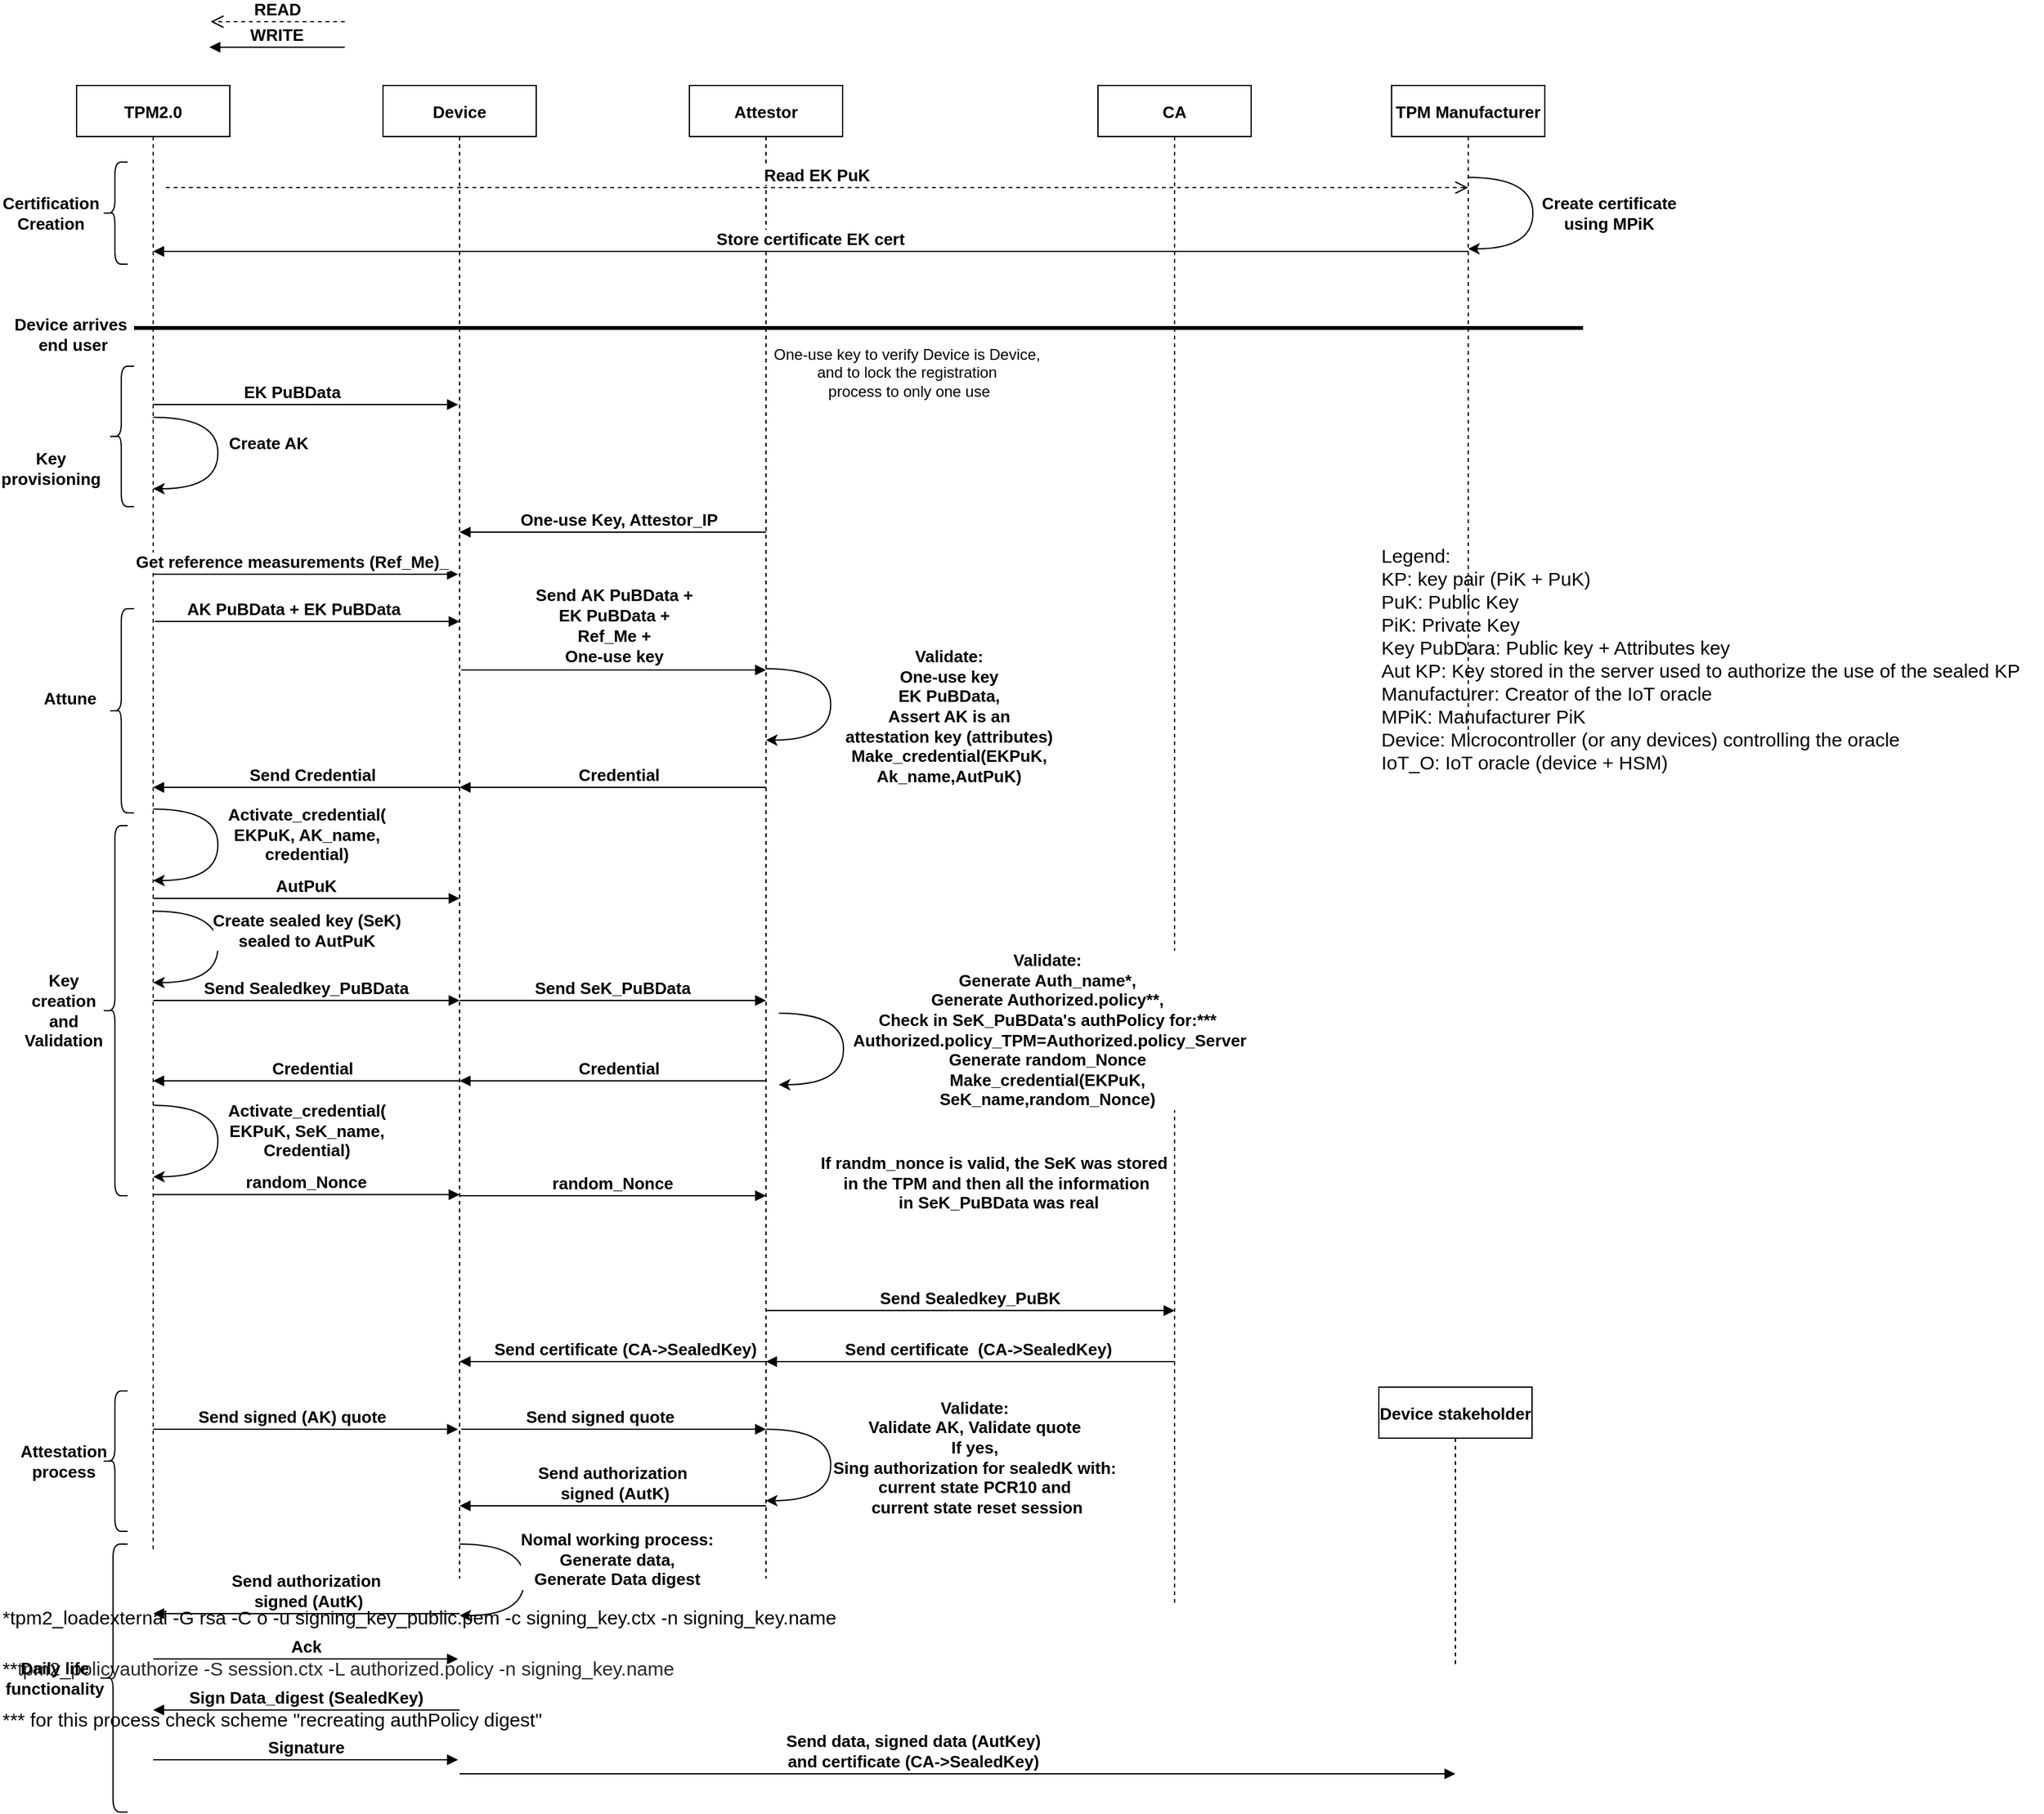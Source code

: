 <mxfile version="15.1.0" type="github">
  <diagram id="kgpKYQtTHZ0yAKxKKP6v" name="Page-1">
    <mxGraphModel dx="1185" dy="735" grid="1" gridSize="10" guides="1" tooltips="1" connect="1" arrows="1" fold="1" page="1" pageScale="1" pageWidth="850" pageHeight="1100" math="0" shadow="0">
      <root>
        <mxCell id="0" />
        <mxCell id="1" parent="0" />
        <mxCell id="3nuBFxr9cyL0pnOWT2aG-1" value="TPM2.0" style="shape=umlLifeline;perimeter=lifelinePerimeter;container=1;collapsible=0;recursiveResize=0;rounded=0;shadow=0;strokeWidth=1;fontStyle=1;fontSize=13;" parent="1" vertex="1">
          <mxGeometry x="80" y="80" width="120" height="1150" as="geometry" />
        </mxCell>
        <mxCell id="3nuBFxr9cyL0pnOWT2aG-5" value="Device" style="shape=umlLifeline;perimeter=lifelinePerimeter;container=1;collapsible=0;recursiveResize=0;rounded=0;shadow=0;strokeWidth=1;fontStyle=1;fontSize=13;" parent="1" vertex="1">
          <mxGeometry x="320" y="80" width="120" height="1170" as="geometry" />
        </mxCell>
        <mxCell id="PK25MbMjysthuU5o7wJD-3" value="Attestor" style="shape=umlLifeline;perimeter=lifelinePerimeter;container=1;collapsible=0;recursiveResize=0;rounded=0;shadow=0;strokeWidth=1;fontStyle=1;fontSize=13;" parent="1" vertex="1">
          <mxGeometry x="560" y="80" width="120" height="1170" as="geometry" />
        </mxCell>
        <mxCell id="PK25MbMjysthuU5o7wJD-5" value="TPM Manufacturer" style="shape=umlLifeline;perimeter=lifelinePerimeter;container=1;collapsible=0;recursiveResize=0;rounded=0;shadow=0;strokeWidth=1;fontStyle=1;fontSize=13;" parent="1" vertex="1">
          <mxGeometry x="1110" y="80" width="120" height="510" as="geometry" />
        </mxCell>
        <mxCell id="PK25MbMjysthuU5o7wJD-15" value="READ" style="verticalAlign=bottom;endArrow=open;dashed=1;endSize=8;shadow=0;strokeWidth=1;fontStyle=1;fontSize=13;" parent="1" edge="1">
          <mxGeometry relative="1" as="geometry">
            <mxPoint x="184.997" y="30.0" as="targetPoint" />
            <mxPoint x="290" y="30" as="sourcePoint" />
          </mxGeometry>
        </mxCell>
        <mxCell id="PK25MbMjysthuU5o7wJD-16" value="WRITE" style="verticalAlign=bottom;endArrow=block;shadow=0;strokeWidth=1;fontStyle=1;fontSize=13;" parent="1" edge="1">
          <mxGeometry relative="1" as="geometry">
            <mxPoint x="290" y="50" as="sourcePoint" />
            <mxPoint x="184" y="50" as="targetPoint" />
          </mxGeometry>
        </mxCell>
        <mxCell id="PK25MbMjysthuU5o7wJD-21" value="" style="group;fontStyle=1;fontSize=13;" parent="1" vertex="1" connectable="0">
          <mxGeometry x="50" y="140" width="70" height="80" as="geometry" />
        </mxCell>
        <mxCell id="PK25MbMjysthuU5o7wJD-12" value="" style="shape=curlyBracket;whiteSpace=wrap;html=1;rounded=1;size=0.5;fontStyle=1;fontSize=13;" parent="PK25MbMjysthuU5o7wJD-21" vertex="1">
          <mxGeometry x="50" width="20" height="80" as="geometry" />
        </mxCell>
        <mxCell id="PK25MbMjysthuU5o7wJD-14" value="Certification&lt;br&gt;Creation" style="text;html=1;strokeColor=none;fillColor=none;align=center;verticalAlign=middle;whiteSpace=wrap;rounded=0;fontStyle=1;fontSize=13;" parent="PK25MbMjysthuU5o7wJD-21" vertex="1">
          <mxGeometry x="-10" y="30" width="40" height="20" as="geometry" />
        </mxCell>
        <mxCell id="PK25MbMjysthuU5o7wJD-22" value="" style="group;fontStyle=1;fontSize=13;" parent="1" vertex="1" connectable="0">
          <mxGeometry x="55" y="360" width="70" height="290" as="geometry" />
        </mxCell>
        <mxCell id="PK25MbMjysthuU5o7wJD-23" value="" style="shape=curlyBracket;whiteSpace=wrap;html=1;rounded=1;size=0.5;fontStyle=1;fontSize=13;" parent="PK25MbMjysthuU5o7wJD-22" vertex="1">
          <mxGeometry x="50" y="130" width="20" height="160" as="geometry" />
        </mxCell>
        <mxCell id="PK25MbMjysthuU5o7wJD-24" value="Attune" style="text;html=1;strokeColor=none;fillColor=none;align=center;verticalAlign=middle;whiteSpace=wrap;rounded=0;fontStyle=1;fontSize=13;" parent="PK25MbMjysthuU5o7wJD-22" vertex="1">
          <mxGeometry y="190" width="40" height="20" as="geometry" />
        </mxCell>
        <mxCell id="x-Ay-M83Ov1TleOutt_n-1" value="Read EK PuK" style="verticalAlign=bottom;endArrow=open;dashed=1;endSize=8;shadow=0;strokeWidth=1;fontStyle=1;fontSize=13;" parent="1" edge="1">
          <mxGeometry relative="1" as="geometry">
            <mxPoint x="1170" y="160" as="targetPoint" />
            <mxPoint x="150" y="160" as="sourcePoint" />
          </mxGeometry>
        </mxCell>
        <mxCell id="x-Ay-M83Ov1TleOutt_n-2" value="Store certificate EK cert" style="verticalAlign=bottom;endArrow=block;shadow=0;strokeWidth=1;fontStyle=1;fontSize=13;" parent="1" edge="1">
          <mxGeometry relative="1" as="geometry">
            <mxPoint x="1170" y="210" as="sourcePoint" />
            <mxPoint x="140" y="210" as="targetPoint" />
          </mxGeometry>
        </mxCell>
        <mxCell id="x-Ay-M83Ov1TleOutt_n-3" value="" style="curved=1;endArrow=classic;html=1;" parent="1" edge="1">
          <mxGeometry width="50" height="50" relative="1" as="geometry">
            <mxPoint x="1170.004" y="152" as="sourcePoint" />
            <mxPoint x="1170.004" y="208.0" as="targetPoint" />
            <Array as="points">
              <mxPoint x="1220.68" y="152" />
              <mxPoint x="1220.68" y="208" />
            </Array>
          </mxGeometry>
        </mxCell>
        <mxCell id="x-Ay-M83Ov1TleOutt_n-4" value="&lt;span style=&quot;font-size: 13px&quot;&gt;&lt;b&gt;Create certificate&lt;br&gt;using MPiK&lt;/b&gt;&lt;/span&gt;" style="edgeLabel;html=1;align=center;verticalAlign=middle;resizable=0;points=[];" parent="x-Ay-M83Ov1TleOutt_n-3" vertex="1" connectable="0">
          <mxGeometry x="-0.359" y="-8" relative="1" as="geometry">
            <mxPoint x="67" y="28" as="offset" />
          </mxGeometry>
        </mxCell>
        <mxCell id="x-Ay-M83Ov1TleOutt_n-5" value="&lt;font style=&quot;font-size: 15px&quot;&gt;&lt;span&gt;Legend:&lt;/span&gt;&lt;br&gt;KP: key pair (PiK + PuK)&lt;br&gt;&lt;span style=&quot;font-size: 15px&quot;&gt;PuK: Public Key&lt;/span&gt;&lt;br&gt;&lt;span style=&quot;font-size: 15px&quot;&gt;PiK: Private Key&lt;br&gt;&lt;/span&gt;Key PubDara: Public key + Attributes key&lt;br&gt;Aut KP: Key stored in the server used to authorize the use of the sealed KP&lt;br&gt;&lt;span style=&quot;font-size: 15px&quot;&gt;Manufacturer: Creator of the IoT oracle&lt;/span&gt;&lt;br&gt;&lt;span style=&quot;font-size: 15px&quot;&gt;MPiK: Manufacturer PiK&lt;/span&gt;&lt;br&gt;&lt;span style=&quot;font-size: 15px&quot;&gt;Device: Microcontroller (or any devices) controlling the oracle&lt;/span&gt;&lt;br&gt;&lt;div&gt;&lt;span&gt;&lt;font style=&quot;font-size: 15px&quot;&gt;IoT_O: IoT oracle (device + HSM)&lt;/font&gt;&lt;/span&gt;&lt;/div&gt;&lt;br&gt;&lt;/font&gt;" style="text;html=1;align=left;verticalAlign=middle;resizable=0;points=[];autosize=1;strokeColor=none;" parent="1" vertex="1">
          <mxGeometry x="1100" y="453" width="520" height="170" as="geometry" />
        </mxCell>
        <mxCell id="x-Ay-M83Ov1TleOutt_n-9" value="&lt;b&gt;&lt;font style=&quot;font-size: 13px&quot;&gt;Device arrives&lt;br&gt;&amp;nbsp;end user&lt;/font&gt;&lt;/b&gt;" style="text;html=1;align=center;verticalAlign=middle;resizable=0;points=[];autosize=1;strokeColor=none;" parent="1" vertex="1">
          <mxGeometry x="25" y="260" width="100" height="30" as="geometry" />
        </mxCell>
        <mxCell id="x-Ay-M83Ov1TleOutt_n-12" value="Send AK PuBData +&#xa;EK PuBData +&#xa;Ref_Me +&#xa;One-use key&#xa;" style="verticalAlign=bottom;endArrow=block;shadow=0;strokeWidth=1;fontStyle=1;fontSize=13;" parent="1" edge="1">
          <mxGeometry x="0.005" y="-15" relative="1" as="geometry">
            <mxPoint x="381.25" y="538" as="sourcePoint" />
            <mxPoint x="620" y="538" as="targetPoint" />
            <mxPoint as="offset" />
          </mxGeometry>
        </mxCell>
        <mxCell id="x-Ay-M83Ov1TleOutt_n-17" value="" style="curved=1;endArrow=classic;html=1;" parent="1" edge="1">
          <mxGeometry width="50" height="50" relative="1" as="geometry">
            <mxPoint x="140.004" y="340" as="sourcePoint" />
            <mxPoint x="140.004" y="396.0" as="targetPoint" />
            <Array as="points">
              <mxPoint x="190.68" y="340" />
              <mxPoint x="190.68" y="396" />
            </Array>
          </mxGeometry>
        </mxCell>
        <mxCell id="x-Ay-M83Ov1TleOutt_n-18" value="&lt;span style=&quot;font-size: 13px&quot;&gt;&lt;b&gt;Create AK&lt;br&gt;&lt;/b&gt;&lt;/span&gt;" style="edgeLabel;html=1;align=center;verticalAlign=middle;resizable=0;points=[];" parent="x-Ay-M83Ov1TleOutt_n-17" vertex="1" connectable="0">
          <mxGeometry x="-0.359" y="-8" relative="1" as="geometry">
            <mxPoint x="47" y="20" as="offset" />
          </mxGeometry>
        </mxCell>
        <mxCell id="x-Ay-M83Ov1TleOutt_n-26" value="&lt;font style=&quot;font-size: 15px&quot;&gt;*tpm2_loadexternal -G rsa -C o -u signing_key_public.pem -c signing_key.ctx -n signing_key.name&lt;/font&gt;" style="text;html=1;align=left;verticalAlign=middle;resizable=0;points=[];autosize=1;strokeColor=none;" parent="1" vertex="1">
          <mxGeometry x="20" y="1270" width="670" height="20" as="geometry" />
        </mxCell>
        <mxCell id="x-Ay-M83Ov1TleOutt_n-44" value="AutPuK" style="verticalAlign=bottom;endArrow=block;shadow=0;strokeWidth=1;fontStyle=1;fontSize=13;" parent="1" edge="1">
          <mxGeometry relative="1" as="geometry">
            <mxPoint x="140" y="717" as="sourcePoint" />
            <mxPoint x="380" y="717" as="targetPoint" />
            <mxPoint as="offset" />
          </mxGeometry>
        </mxCell>
        <mxCell id="x-Ay-M83Ov1TleOutt_n-48" value="CA" style="shape=umlLifeline;perimeter=lifelinePerimeter;container=1;collapsible=0;recursiveResize=0;rounded=0;shadow=0;strokeWidth=1;fontStyle=1;fontSize=13;" parent="1" vertex="1">
          <mxGeometry x="880" y="80" width="120" height="1190" as="geometry" />
        </mxCell>
        <mxCell id="x-Ay-M83Ov1TleOutt_n-49" value="" style="endArrow=none;html=1;strokeWidth=3;" parent="1" edge="1">
          <mxGeometry width="50" height="50" relative="1" as="geometry">
            <mxPoint x="125" y="270" as="sourcePoint" />
            <mxPoint x="1260" y="270" as="targetPoint" />
          </mxGeometry>
        </mxCell>
        <mxCell id="x-Ay-M83Ov1TleOutt_n-52" value="AK PuBData + EK PuBData" style="verticalAlign=bottom;endArrow=block;shadow=0;strokeWidth=1;fontStyle=1;fontSize=13;" parent="1" edge="1">
          <mxGeometry x="-0.089" relative="1" as="geometry">
            <mxPoint x="141.25" y="500" as="sourcePoint" />
            <mxPoint x="380" y="500" as="targetPoint" />
            <mxPoint as="offset" />
          </mxGeometry>
        </mxCell>
        <mxCell id="x-Ay-M83Ov1TleOutt_n-53" value="EK PuBData" style="verticalAlign=bottom;endArrow=block;shadow=0;strokeWidth=1;fontStyle=1;fontSize=13;endFill=1;" parent="1" edge="1">
          <mxGeometry x="-0.089" relative="1" as="geometry">
            <mxPoint x="140" y="330" as="sourcePoint" />
            <mxPoint x="378.75" y="330" as="targetPoint" />
            <mxPoint as="offset" />
          </mxGeometry>
        </mxCell>
        <mxCell id="x-Ay-M83Ov1TleOutt_n-54" value="" style="curved=1;endArrow=classic;html=1;" parent="1" edge="1">
          <mxGeometry width="50" height="50" relative="1" as="geometry">
            <mxPoint x="620.004" y="537" as="sourcePoint" />
            <mxPoint x="620.004" y="593.0" as="targetPoint" />
            <Array as="points">
              <mxPoint x="670.68" y="537" />
              <mxPoint x="670.68" y="593" />
            </Array>
          </mxGeometry>
        </mxCell>
        <mxCell id="x-Ay-M83Ov1TleOutt_n-55" value="&lt;span style=&quot;font-size: 13px&quot;&gt;&lt;b&gt;Validate:&lt;br&gt;One-use key&lt;br&gt;&lt;/b&gt;&lt;/span&gt;&lt;span style=&quot;font-size: 13px ; font-weight: 700&quot;&gt;EK PuBData&lt;/span&gt;&lt;span style=&quot;font-size: 13px&quot;&gt;&lt;b&gt;,&lt;br&gt;Assert AK is an &lt;br&gt;attestation key (attributes)&lt;br&gt;&lt;/b&gt;&lt;/span&gt;&lt;span style=&quot;font-size: 13px&quot;&gt;&lt;b&gt;Make_credential(EKPuK,&lt;br&gt;Ak_name,AutPuK)&lt;br&gt;&lt;br&gt;&lt;/b&gt;&lt;/span&gt;" style="edgeLabel;html=1;align=center;verticalAlign=middle;resizable=0;points=[];" parent="x-Ay-M83Ov1TleOutt_n-54" vertex="1" connectable="0">
          <mxGeometry x="-0.359" y="-8" relative="1" as="geometry">
            <mxPoint x="100" y="45" as="offset" />
          </mxGeometry>
        </mxCell>
        <mxCell id="x-Ay-M83Ov1TleOutt_n-56" value="Credential" style="verticalAlign=bottom;endArrow=block;endSize=6;shadow=0;strokeWidth=1;fontStyle=1;fontSize=13;endFill=1;" parent="1" edge="1">
          <mxGeometry x="-0.04" relative="1" as="geometry">
            <mxPoint x="380" y="630" as="targetPoint" />
            <mxPoint x="620" y="630" as="sourcePoint" />
            <mxPoint as="offset" />
          </mxGeometry>
        </mxCell>
        <mxCell id="x-Ay-M83Ov1TleOutt_n-57" value="One-use Key, Attestor_IP" style="verticalAlign=bottom;endArrow=block;endSize=6;shadow=0;strokeWidth=1;fontStyle=1;fontSize=13;endFill=1;" parent="1" edge="1">
          <mxGeometry x="-0.04" relative="1" as="geometry">
            <mxPoint x="380" y="430" as="targetPoint" />
            <mxPoint x="620" y="430" as="sourcePoint" />
            <mxPoint as="offset" />
          </mxGeometry>
        </mxCell>
        <mxCell id="x-Ay-M83Ov1TleOutt_n-58" value="One-use key to verify Device is Device,&lt;br&gt;and to lock the registration&lt;br&gt;&amp;nbsp;process to only one use" style="text;html=1;align=center;verticalAlign=middle;resizable=0;points=[];autosize=1;strokeColor=none;" parent="1" vertex="1">
          <mxGeometry x="620" y="280" width="220" height="50" as="geometry" />
        </mxCell>
        <mxCell id="x-Ay-M83Ov1TleOutt_n-59" value="Send Credential" style="verticalAlign=bottom;endArrow=block;endSize=6;shadow=0;strokeWidth=1;fontStyle=1;fontSize=13;endFill=1;" parent="1" edge="1">
          <mxGeometry x="-0.04" relative="1" as="geometry">
            <mxPoint x="140" y="630" as="targetPoint" />
            <mxPoint x="380" y="630" as="sourcePoint" />
            <mxPoint as="offset" />
          </mxGeometry>
        </mxCell>
        <mxCell id="x-Ay-M83Ov1TleOutt_n-60" value="" style="curved=1;endArrow=classic;html=1;" parent="1" edge="1">
          <mxGeometry width="50" height="50" relative="1" as="geometry">
            <mxPoint x="140.004" y="647" as="sourcePoint" />
            <mxPoint x="140.004" y="703.0" as="targetPoint" />
            <Array as="points">
              <mxPoint x="190.68" y="647" />
              <mxPoint x="190.68" y="703" />
            </Array>
          </mxGeometry>
        </mxCell>
        <mxCell id="x-Ay-M83Ov1TleOutt_n-61" value="&lt;span style=&quot;font-size: 13px&quot;&gt;&lt;b&gt;Activate_credential(&lt;br&gt;EKPuK, AK_name,&lt;br&gt;credential)&lt;br&gt;&lt;/b&gt;&lt;/span&gt;" style="edgeLabel;html=1;align=center;verticalAlign=middle;resizable=0;points=[];" parent="x-Ay-M83Ov1TleOutt_n-60" vertex="1" connectable="0">
          <mxGeometry x="-0.359" y="-8" relative="1" as="geometry">
            <mxPoint x="77" y="20" as="offset" />
          </mxGeometry>
        </mxCell>
        <mxCell id="x-Ay-M83Ov1TleOutt_n-63" value="" style="curved=1;endArrow=classic;html=1;" parent="1" edge="1">
          <mxGeometry width="50" height="50" relative="1" as="geometry">
            <mxPoint x="140.004" y="727" as="sourcePoint" />
            <mxPoint x="140.004" y="783.0" as="targetPoint" />
            <Array as="points">
              <mxPoint x="190.68" y="727" />
              <mxPoint x="190.68" y="783" />
            </Array>
          </mxGeometry>
        </mxCell>
        <mxCell id="x-Ay-M83Ov1TleOutt_n-64" value="&lt;span style=&quot;font-size: 13px&quot;&gt;&lt;b&gt;Create sealed key (SeK)&lt;br&gt;sealed to AutPuK&lt;br&gt;&lt;/b&gt;&lt;/span&gt;" style="edgeLabel;html=1;align=center;verticalAlign=middle;resizable=0;points=[];" parent="x-Ay-M83Ov1TleOutt_n-63" vertex="1" connectable="0">
          <mxGeometry x="-0.359" y="-8" relative="1" as="geometry">
            <mxPoint x="77" y="15" as="offset" />
          </mxGeometry>
        </mxCell>
        <mxCell id="x-Ay-M83Ov1TleOutt_n-66" value="Send Sealedkey_PuBData" style="verticalAlign=bottom;endArrow=block;shadow=0;strokeWidth=1;fontStyle=1;fontSize=13;" parent="1" edge="1">
          <mxGeometry relative="1" as="geometry">
            <mxPoint x="140" y="797" as="sourcePoint" />
            <mxPoint x="380" y="797" as="targetPoint" />
            <mxPoint as="offset" />
          </mxGeometry>
        </mxCell>
        <mxCell id="x-Ay-M83Ov1TleOutt_n-67" value="Send SeK_PuBData" style="verticalAlign=bottom;endArrow=block;shadow=0;strokeWidth=1;fontStyle=1;fontSize=13;" parent="1" edge="1">
          <mxGeometry relative="1" as="geometry">
            <mxPoint x="380" y="797" as="sourcePoint" />
            <mxPoint x="620" y="797" as="targetPoint" />
            <mxPoint as="offset" />
          </mxGeometry>
        </mxCell>
        <mxCell id="x-Ay-M83Ov1TleOutt_n-68" value="" style="curved=1;endArrow=classic;html=1;" parent="1" edge="1">
          <mxGeometry width="50" height="50" relative="1" as="geometry">
            <mxPoint x="380.004" y="1223" as="sourcePoint" />
            <mxPoint x="380.004" y="1279.0" as="targetPoint" />
            <Array as="points">
              <mxPoint x="430.68" y="1223" />
              <mxPoint x="430.68" y="1279" />
            </Array>
          </mxGeometry>
        </mxCell>
        <mxCell id="x-Ay-M83Ov1TleOutt_n-69" value="&lt;span style=&quot;font-size: 13px&quot;&gt;&lt;b&gt;Nomal working process:&lt;br&gt;Generate data,&lt;br&gt;Generate Data digest&lt;br&gt;&lt;/b&gt;&lt;/span&gt;" style="edgeLabel;html=1;align=center;verticalAlign=middle;resizable=0;points=[];" parent="x-Ay-M83Ov1TleOutt_n-68" vertex="1" connectable="0">
          <mxGeometry x="-0.359" y="-8" relative="1" as="geometry">
            <mxPoint x="80" y="12" as="offset" />
          </mxGeometry>
        </mxCell>
        <mxCell id="x-Ay-M83Ov1TleOutt_n-70" value="&lt;font&gt;&lt;span style=&quot;font-size: 15px&quot;&gt;**&lt;/span&gt;&lt;span style=&quot;color: rgb(36 , 41 , 46)&quot;&gt;&lt;font style=&quot;font-size: 15px&quot;&gt;tpm2_policyauthorize -S session.ctx -L authorized.policy -n signing_key.name&lt;/font&gt;&lt;/span&gt;&lt;br&gt;&lt;/font&gt;" style="text;html=1;align=left;verticalAlign=middle;resizable=0;points=[];autosize=1;strokeColor=none;" parent="1" vertex="1">
          <mxGeometry x="20" y="1310" width="540" height="20" as="geometry" />
        </mxCell>
        <mxCell id="-7gtEHVr5MvBsyLJ3Pri-2" value="Send Sealedkey_PuBK" style="verticalAlign=bottom;endArrow=block;shadow=0;strokeWidth=1;fontStyle=1;fontSize=13;" parent="1" edge="1">
          <mxGeometry relative="1" as="geometry">
            <mxPoint x="620" y="1040" as="sourcePoint" />
            <mxPoint x="940" y="1040" as="targetPoint" />
            <mxPoint as="offset" />
          </mxGeometry>
        </mxCell>
        <mxCell id="-7gtEHVr5MvBsyLJ3Pri-3" value="Send certificate  (CA-&gt;SealedKey)" style="verticalAlign=bottom;endArrow=block;endSize=6;shadow=0;strokeWidth=1;fontStyle=1;fontSize=13;endFill=1;" parent="1" edge="1">
          <mxGeometry x="-0.04" relative="1" as="geometry">
            <mxPoint x="620" y="1080" as="targetPoint" />
            <mxPoint x="940" y="1080" as="sourcePoint" />
            <mxPoint as="offset" />
          </mxGeometry>
        </mxCell>
        <mxCell id="-7gtEHVr5MvBsyLJ3Pri-4" value="Send certificate (CA-&gt;SealedKey)" style="verticalAlign=bottom;endArrow=block;endSize=6;shadow=0;strokeWidth=1;fontStyle=1;fontSize=13;endFill=1;" parent="1" edge="1">
          <mxGeometry x="-0.04" relative="1" as="geometry">
            <mxPoint x="380" y="1080" as="targetPoint" />
            <mxPoint x="630" y="1080" as="sourcePoint" />
            <mxPoint as="offset" />
          </mxGeometry>
        </mxCell>
        <mxCell id="-7gtEHVr5MvBsyLJ3Pri-5" value="" style="group;fontStyle=1;fontSize=13;" parent="1" vertex="1" connectable="0">
          <mxGeometry x="50" y="660" width="70" height="290" as="geometry" />
        </mxCell>
        <mxCell id="-7gtEHVr5MvBsyLJ3Pri-6" value="" style="shape=curlyBracket;whiteSpace=wrap;html=1;rounded=1;size=0.5;fontStyle=1;fontSize=13;" parent="-7gtEHVr5MvBsyLJ3Pri-5" vertex="1">
          <mxGeometry x="50" width="20" height="290.0" as="geometry" />
        </mxCell>
        <mxCell id="-7gtEHVr5MvBsyLJ3Pri-7" value="Key creation and Validation" style="text;html=1;strokeColor=none;fillColor=none;align=center;verticalAlign=middle;whiteSpace=wrap;rounded=0;fontStyle=1;fontSize=13;" parent="-7gtEHVr5MvBsyLJ3Pri-5" vertex="1">
          <mxGeometry y="135.0" width="40" height="20.0" as="geometry" />
        </mxCell>
        <mxCell id="-7gtEHVr5MvBsyLJ3Pri-9" value="" style="group;fontStyle=1;fontSize=13;" parent="1" vertex="1" connectable="0">
          <mxGeometry x="50" y="1103" width="70" height="110" as="geometry" />
        </mxCell>
        <mxCell id="-7gtEHVr5MvBsyLJ3Pri-10" value="" style="shape=curlyBracket;whiteSpace=wrap;html=1;rounded=1;size=0.5;fontStyle=1;fontSize=13;" parent="-7gtEHVr5MvBsyLJ3Pri-9" vertex="1">
          <mxGeometry x="50" width="20" height="110" as="geometry" />
        </mxCell>
        <mxCell id="-7gtEHVr5MvBsyLJ3Pri-11" value="Attestation process" style="text;html=1;strokeColor=none;fillColor=none;align=center;verticalAlign=middle;whiteSpace=wrap;rounded=0;fontStyle=1;fontSize=13;" parent="-7gtEHVr5MvBsyLJ3Pri-9" vertex="1">
          <mxGeometry y="51.207" width="40" height="7.586" as="geometry" />
        </mxCell>
        <mxCell id="-7gtEHVr5MvBsyLJ3Pri-12" value="Send signed (AK) quote" style="verticalAlign=bottom;endArrow=block;shadow=0;strokeWidth=1;fontStyle=1;fontSize=13;endFill=1;" parent="1" edge="1">
          <mxGeometry x="-0.089" relative="1" as="geometry">
            <mxPoint x="140" y="1133" as="sourcePoint" />
            <mxPoint x="378.75" y="1133" as="targetPoint" />
            <mxPoint as="offset" />
          </mxGeometry>
        </mxCell>
        <mxCell id="-7gtEHVr5MvBsyLJ3Pri-13" value="Send signed quote" style="verticalAlign=bottom;endArrow=block;shadow=0;strokeWidth=1;fontStyle=1;fontSize=13;endFill=1;" parent="1" edge="1">
          <mxGeometry x="-0.089" relative="1" as="geometry">
            <mxPoint x="381.25" y="1133" as="sourcePoint" />
            <mxPoint x="620" y="1133" as="targetPoint" />
            <mxPoint as="offset" />
          </mxGeometry>
        </mxCell>
        <mxCell id="-7gtEHVr5MvBsyLJ3Pri-14" value="" style="curved=1;endArrow=classic;html=1;" parent="1" edge="1">
          <mxGeometry width="50" height="50" relative="1" as="geometry">
            <mxPoint x="620.004" y="1133" as="sourcePoint" />
            <mxPoint x="620.004" y="1189.0" as="targetPoint" />
            <Array as="points">
              <mxPoint x="670.68" y="1133" />
              <mxPoint x="670.68" y="1189" />
            </Array>
          </mxGeometry>
        </mxCell>
        <mxCell id="-7gtEHVr5MvBsyLJ3Pri-15" value="&lt;span style=&quot;font-size: 13px&quot;&gt;&lt;b&gt;Validate:&lt;br&gt;&lt;/b&gt;&lt;/span&gt;&lt;span style=&quot;font-size: 13px&quot;&gt;&lt;b&gt;Validate AK, Validate quote&lt;br&gt;If yes,&lt;br&gt;Sing authorization for sealedK with:&lt;br&gt;current state PCR10 and&lt;br&gt;&amp;nbsp;current state reset session&lt;br&gt;&lt;/b&gt;&lt;/span&gt;" style="edgeLabel;html=1;align=center;verticalAlign=middle;resizable=0;points=[];" parent="-7gtEHVr5MvBsyLJ3Pri-14" vertex="1" connectable="0">
          <mxGeometry x="-0.359" y="-8" relative="1" as="geometry">
            <mxPoint x="120" y="22" as="offset" />
          </mxGeometry>
        </mxCell>
        <mxCell id="-7gtEHVr5MvBsyLJ3Pri-16" value="Send authorization&#xa; signed (AutK)" style="verticalAlign=bottom;endArrow=block;endSize=6;shadow=0;strokeWidth=1;fontStyle=1;fontSize=13;endFill=1;" parent="1" edge="1">
          <mxGeometry relative="1" as="geometry">
            <mxPoint x="380" y="1193" as="targetPoint" />
            <mxPoint x="620" y="1193" as="sourcePoint" />
            <mxPoint as="offset" />
          </mxGeometry>
        </mxCell>
        <mxCell id="-7gtEHVr5MvBsyLJ3Pri-17" value="Send authorization&#xa; signed (AutK)" style="verticalAlign=bottom;endArrow=block;endSize=6;shadow=0;strokeWidth=1;fontStyle=1;fontSize=13;endFill=1;" parent="1" edge="1">
          <mxGeometry relative="1" as="geometry">
            <mxPoint x="140" y="1277.5" as="targetPoint" />
            <mxPoint x="380" y="1277.5" as="sourcePoint" />
            <mxPoint as="offset" />
          </mxGeometry>
        </mxCell>
        <mxCell id="-7gtEHVr5MvBsyLJ3Pri-18" value="" style="group;fontStyle=1;fontSize=13;" parent="1" vertex="1" connectable="0">
          <mxGeometry x="40" y="1223" width="80" height="210" as="geometry" />
        </mxCell>
        <mxCell id="-7gtEHVr5MvBsyLJ3Pri-19" value="" style="shape=curlyBracket;whiteSpace=wrap;html=1;rounded=1;size=0.5;fontStyle=1;fontSize=13;" parent="-7gtEHVr5MvBsyLJ3Pri-18" vertex="1">
          <mxGeometry x="57.143" width="22.857" height="210" as="geometry" />
        </mxCell>
        <mxCell id="-7gtEHVr5MvBsyLJ3Pri-20" value="Daily life functionality" style="text;html=1;strokeColor=none;fillColor=none;align=center;verticalAlign=middle;whiteSpace=wrap;rounded=0;fontStyle=1;fontSize=13;" parent="-7gtEHVr5MvBsyLJ3Pri-18" vertex="1">
          <mxGeometry y="97.759" width="45.714" height="14.483" as="geometry" />
        </mxCell>
        <mxCell id="-7gtEHVr5MvBsyLJ3Pri-21" value="" style="curved=1;endArrow=classic;html=1;" parent="1" edge="1">
          <mxGeometry width="50" height="50" relative="1" as="geometry">
            <mxPoint x="630.004" y="807" as="sourcePoint" />
            <mxPoint x="630.004" y="863.0" as="targetPoint" />
            <Array as="points">
              <mxPoint x="680.68" y="807" />
              <mxPoint x="680.68" y="863" />
            </Array>
          </mxGeometry>
        </mxCell>
        <mxCell id="-7gtEHVr5MvBsyLJ3Pri-22" value="&lt;span style=&quot;font-size: 13px&quot;&gt;&lt;b&gt;Validate:&lt;br&gt;&lt;/b&gt;&lt;/span&gt;&lt;span style=&quot;font-size: 13px&quot;&gt;&lt;b&gt;Generate Auth_name*,&lt;br&gt;Generate Authorized.policy**,&lt;br&gt;Check in SeK_PuBData&#39;s&amp;nbsp;&lt;/b&gt;&lt;/span&gt;&lt;font style=&quot;font-size: 13px&quot;&gt;&lt;b&gt;authPolicy&lt;/b&gt;&lt;/font&gt;&lt;span style=&quot;font-size: 13px&quot;&gt;&lt;b&gt;&amp;nbsp;for:***&lt;br&gt;&amp;nbsp;&lt;/b&gt;&lt;/span&gt;&lt;b style=&quot;font-size: 13px&quot;&gt;Authorized.policy_TPM=&lt;/b&gt;&lt;b style=&quot;font-size: 13px&quot;&gt;Authorized.policy_Server&lt;br&gt;&lt;/b&gt;&lt;span style=&quot;font-size: 13px&quot;&gt;&lt;b&gt;Generate random_Nonce&lt;br&gt;&lt;/b&gt;&lt;/span&gt;&lt;b style=&quot;font-size: 13px&quot;&gt;Make_credential(EKPuK,&lt;br&gt;SeK_name,&lt;/b&gt;&lt;b style=&quot;font-size: 13px&quot;&gt;random_Nonce&lt;/b&gt;&lt;b style=&quot;font-size: 13px&quot;&gt;)&lt;/b&gt;&lt;span style=&quot;font-size: 13px&quot;&gt;&lt;b&gt;&lt;br&gt;&lt;/b&gt;&lt;/span&gt;" style="edgeLabel;html=1;align=center;verticalAlign=middle;resizable=0;points=[];" parent="-7gtEHVr5MvBsyLJ3Pri-21" vertex="1" connectable="0">
          <mxGeometry x="-0.359" y="-8" relative="1" as="geometry">
            <mxPoint x="167" y="13" as="offset" />
          </mxGeometry>
        </mxCell>
        <mxCell id="-7gtEHVr5MvBsyLJ3Pri-23" value="Ack" style="verticalAlign=bottom;endArrow=block;shadow=0;strokeWidth=1;fontStyle=1;fontSize=13;endFill=1;" parent="1" edge="1">
          <mxGeometry x="0.005" relative="1" as="geometry">
            <mxPoint x="140" y="1313" as="sourcePoint" />
            <mxPoint x="378.75" y="1313" as="targetPoint" />
            <mxPoint as="offset" />
          </mxGeometry>
        </mxCell>
        <mxCell id="-7gtEHVr5MvBsyLJ3Pri-24" value="Sign Data_digest (SealedKey)" style="verticalAlign=bottom;endArrow=block;endSize=6;shadow=0;strokeWidth=1;fontStyle=1;fontSize=13;endFill=1;" parent="1" edge="1">
          <mxGeometry relative="1" as="geometry">
            <mxPoint x="140" y="1353" as="targetPoint" />
            <mxPoint x="380" y="1353" as="sourcePoint" />
            <mxPoint as="offset" />
          </mxGeometry>
        </mxCell>
        <mxCell id="-7gtEHVr5MvBsyLJ3Pri-25" value="Signature" style="verticalAlign=bottom;endArrow=block;shadow=0;strokeWidth=1;fontStyle=1;fontSize=13;endFill=1;" parent="1" edge="1">
          <mxGeometry x="0.005" relative="1" as="geometry">
            <mxPoint x="140" y="1392" as="sourcePoint" />
            <mxPoint x="378.75" y="1392" as="targetPoint" />
            <mxPoint as="offset" />
          </mxGeometry>
        </mxCell>
        <mxCell id="-7gtEHVr5MvBsyLJ3Pri-26" value="Send data, signed data (AutKey)&#xa;and certificate (CA-&gt;SealedKey)" style="verticalAlign=bottom;endArrow=block;shadow=0;strokeWidth=1;fontStyle=1;fontSize=13;endFill=1;" parent="1" edge="1">
          <mxGeometry x="-0.089" relative="1" as="geometry">
            <mxPoint x="380" y="1403" as="sourcePoint" />
            <mxPoint x="1160" y="1403" as="targetPoint" />
            <mxPoint as="offset" />
          </mxGeometry>
        </mxCell>
        <mxCell id="-7gtEHVr5MvBsyLJ3Pri-27" value="Device stakeholder" style="shape=umlLifeline;perimeter=lifelinePerimeter;container=1;collapsible=0;recursiveResize=0;rounded=0;shadow=0;strokeWidth=1;fontStyle=1;fontSize=13;" parent="1" vertex="1">
          <mxGeometry x="1100" y="1100" width="120" height="220" as="geometry" />
        </mxCell>
        <mxCell id="82Z_mEPh2DG9AXx7ghSx-1" value="&lt;font&gt;&lt;span style=&quot;font-size: 15px&quot;&gt;*** for this process check scheme &quot;recreating authPolicy digest&quot;&lt;/span&gt;&lt;br&gt;&lt;/font&gt;" style="text;html=1;align=left;verticalAlign=middle;resizable=0;points=[];autosize=1;strokeColor=none;" parent="1" vertex="1">
          <mxGeometry x="20" y="1350" width="440" height="20" as="geometry" />
        </mxCell>
        <mxCell id="IXNeOV9_xC59NTI-1Gqs-8" value="" style="shape=curlyBracket;whiteSpace=wrap;html=1;rounded=1;size=0.5;fontStyle=1;fontSize=13;" parent="1" vertex="1">
          <mxGeometry x="105" y="300" width="20" height="110" as="geometry" />
        </mxCell>
        <mxCell id="IXNeOV9_xC59NTI-1Gqs-9" value="Key provisioning" style="text;html=1;strokeColor=none;fillColor=none;align=center;verticalAlign=middle;whiteSpace=wrap;rounded=0;fontStyle=1;fontSize=13;" parent="1" vertex="1">
          <mxGeometry x="40" y="370" width="40" height="20" as="geometry" />
        </mxCell>
        <mxCell id="IXNeOV9_xC59NTI-1Gqs-10" value="Get reference measurements (Ref_Me)_" style="verticalAlign=bottom;endArrow=block;shadow=0;strokeWidth=1;fontStyle=1;fontSize=13;" parent="1" edge="1">
          <mxGeometry x="-0.089" relative="1" as="geometry">
            <mxPoint x="140" y="463" as="sourcePoint" />
            <mxPoint x="378.75" y="463" as="targetPoint" />
            <mxPoint as="offset" />
          </mxGeometry>
        </mxCell>
        <mxCell id="dKExhv86BuXlmzeER8vV-1" value="Credential" style="verticalAlign=bottom;endArrow=block;endSize=6;shadow=0;strokeWidth=1;fontStyle=1;fontSize=13;endFill=1;" edge="1" parent="1">
          <mxGeometry x="-0.04" relative="1" as="geometry">
            <mxPoint x="380" y="860" as="targetPoint" />
            <mxPoint x="620" y="860" as="sourcePoint" />
            <mxPoint as="offset" />
          </mxGeometry>
        </mxCell>
        <mxCell id="dKExhv86BuXlmzeER8vV-2" value="Credential" style="verticalAlign=bottom;endArrow=block;endSize=6;shadow=0;strokeWidth=1;fontStyle=1;fontSize=13;endFill=1;" edge="1" parent="1">
          <mxGeometry x="-0.04" relative="1" as="geometry">
            <mxPoint x="140" y="860" as="targetPoint" />
            <mxPoint x="380" y="860" as="sourcePoint" />
            <mxPoint as="offset" />
          </mxGeometry>
        </mxCell>
        <mxCell id="dKExhv86BuXlmzeER8vV-3" value="random_Nonce" style="verticalAlign=bottom;endArrow=block;shadow=0;strokeWidth=1;fontStyle=1;fontSize=13;" edge="1" parent="1">
          <mxGeometry relative="1" as="geometry">
            <mxPoint x="140" y="949.17" as="sourcePoint" />
            <mxPoint x="380" y="949.17" as="targetPoint" />
            <mxPoint as="offset" />
          </mxGeometry>
        </mxCell>
        <mxCell id="dKExhv86BuXlmzeER8vV-4" value="" style="curved=1;endArrow=classic;html=1;" edge="1" parent="1">
          <mxGeometry width="50" height="50" relative="1" as="geometry">
            <mxPoint x="140.004" y="879.17" as="sourcePoint" />
            <mxPoint x="140.004" y="935.17" as="targetPoint" />
            <Array as="points">
              <mxPoint x="190.68" y="879.17" />
              <mxPoint x="190.68" y="935.17" />
            </Array>
          </mxGeometry>
        </mxCell>
        <mxCell id="dKExhv86BuXlmzeER8vV-5" value="&lt;span style=&quot;font-size: 13px&quot;&gt;&lt;b&gt;Activate_credential(&lt;br&gt;EKPuK,&amp;nbsp;&lt;/b&gt;&lt;/span&gt;&lt;b style=&quot;font-size: 13px&quot;&gt;SeK_name&lt;/b&gt;&lt;span style=&quot;font-size: 13px&quot;&gt;&lt;b&gt;,&lt;br&gt;&lt;/b&gt;&lt;/span&gt;&lt;span style=&quot;font-size: 13px ; font-weight: 700&quot;&gt;Credential&lt;/span&gt;&lt;span style=&quot;font-size: 13px&quot;&gt;&lt;b&gt;)&lt;br&gt;&lt;/b&gt;&lt;/span&gt;" style="edgeLabel;html=1;align=center;verticalAlign=middle;resizable=0;points=[];" vertex="1" connectable="0" parent="dKExhv86BuXlmzeER8vV-4">
          <mxGeometry x="-0.359" y="-8" relative="1" as="geometry">
            <mxPoint x="77" y="20" as="offset" />
          </mxGeometry>
        </mxCell>
        <mxCell id="dKExhv86BuXlmzeER8vV-6" value="random_Nonce" style="verticalAlign=bottom;endArrow=block;shadow=0;strokeWidth=1;fontStyle=1;fontSize=13;" edge="1" parent="1">
          <mxGeometry relative="1" as="geometry">
            <mxPoint x="380" y="950.0" as="sourcePoint" />
            <mxPoint x="620" y="950.0" as="targetPoint" />
            <mxPoint as="offset" />
          </mxGeometry>
        </mxCell>
        <mxCell id="dKExhv86BuXlmzeER8vV-8" value="&lt;b style=&quot;font-size: 13px&quot;&gt;If randm_nonce is valid, the SeK was stored&amp;nbsp;&lt;br&gt;&lt;/b&gt;&lt;span style=&quot;font-size: 13px&quot;&gt;&lt;b&gt;in the TPM and then all the information&lt;br&gt;&amp;nbsp;in SeK_PuBData was real&lt;br&gt;&lt;/b&gt;&lt;/span&gt;" style="edgeLabel;html=1;align=center;verticalAlign=middle;resizable=0;points=[];" vertex="1" connectable="0" parent="1">
          <mxGeometry x="800.0" y="939.997" as="geometry" />
        </mxCell>
      </root>
    </mxGraphModel>
  </diagram>
</mxfile>
